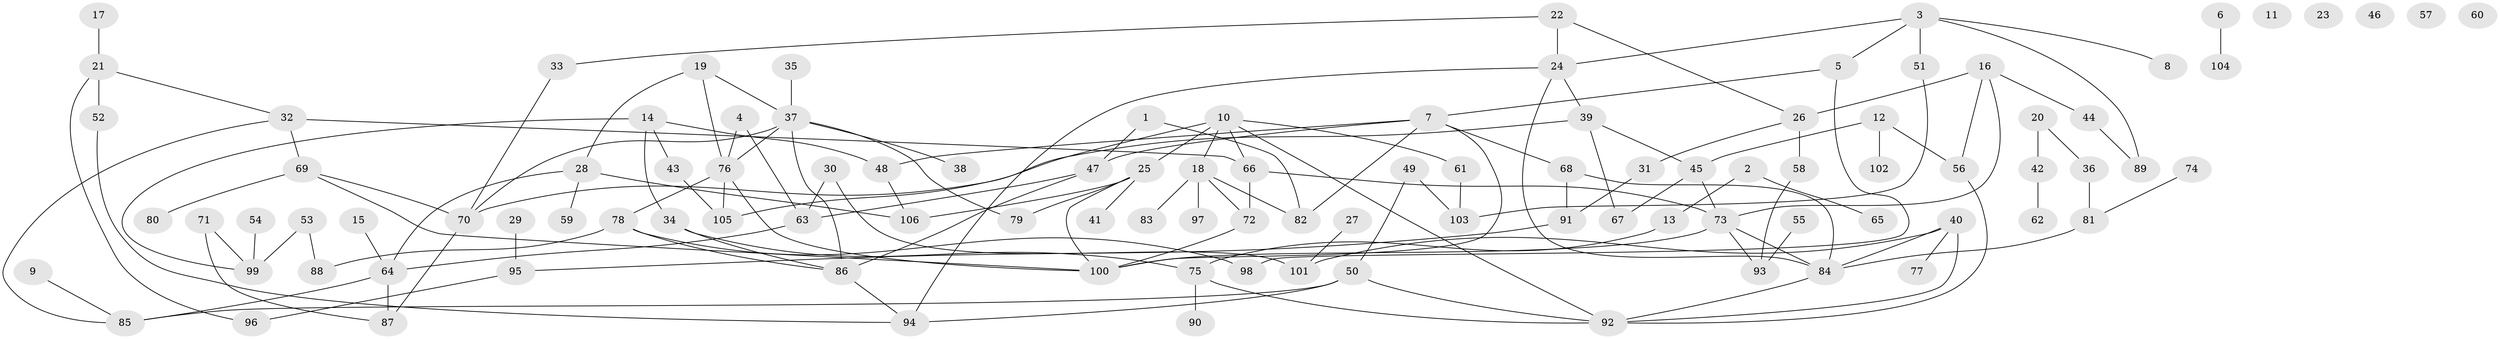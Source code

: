 // coarse degree distribution, {2: 0.2, 5: 0.09333333333333334, 4: 0.10666666666666667, 3: 0.16, 1: 0.24, 8: 0.05333333333333334, 0: 0.06666666666666667, 6: 0.05333333333333334, 10: 0.013333333333333334, 7: 0.013333333333333334}
// Generated by graph-tools (version 1.1) at 2025/23/03/03/25 07:23:28]
// undirected, 106 vertices, 145 edges
graph export_dot {
graph [start="1"]
  node [color=gray90,style=filled];
  1;
  2;
  3;
  4;
  5;
  6;
  7;
  8;
  9;
  10;
  11;
  12;
  13;
  14;
  15;
  16;
  17;
  18;
  19;
  20;
  21;
  22;
  23;
  24;
  25;
  26;
  27;
  28;
  29;
  30;
  31;
  32;
  33;
  34;
  35;
  36;
  37;
  38;
  39;
  40;
  41;
  42;
  43;
  44;
  45;
  46;
  47;
  48;
  49;
  50;
  51;
  52;
  53;
  54;
  55;
  56;
  57;
  58;
  59;
  60;
  61;
  62;
  63;
  64;
  65;
  66;
  67;
  68;
  69;
  70;
  71;
  72;
  73;
  74;
  75;
  76;
  77;
  78;
  79;
  80;
  81;
  82;
  83;
  84;
  85;
  86;
  87;
  88;
  89;
  90;
  91;
  92;
  93;
  94;
  95;
  96;
  97;
  98;
  99;
  100;
  101;
  102;
  103;
  104;
  105;
  106;
  1 -- 47;
  1 -- 82;
  2 -- 13;
  2 -- 65;
  3 -- 5;
  3 -- 8;
  3 -- 24;
  3 -- 51;
  3 -- 89;
  4 -- 63;
  4 -- 76;
  5 -- 7;
  5 -- 98;
  6 -- 104;
  7 -- 47;
  7 -- 48;
  7 -- 68;
  7 -- 82;
  7 -- 100;
  9 -- 85;
  10 -- 18;
  10 -- 25;
  10 -- 61;
  10 -- 66;
  10 -- 92;
  10 -- 105;
  12 -- 45;
  12 -- 56;
  12 -- 102;
  13 -- 75;
  14 -- 34;
  14 -- 43;
  14 -- 48;
  14 -- 99;
  15 -- 64;
  16 -- 26;
  16 -- 44;
  16 -- 56;
  16 -- 73;
  17 -- 21;
  18 -- 72;
  18 -- 82;
  18 -- 83;
  18 -- 97;
  19 -- 28;
  19 -- 37;
  19 -- 76;
  20 -- 36;
  20 -- 42;
  21 -- 32;
  21 -- 52;
  21 -- 96;
  22 -- 24;
  22 -- 26;
  22 -- 33;
  24 -- 39;
  24 -- 84;
  24 -- 94;
  25 -- 41;
  25 -- 79;
  25 -- 100;
  25 -- 106;
  26 -- 31;
  26 -- 58;
  27 -- 101;
  28 -- 59;
  28 -- 64;
  28 -- 106;
  29 -- 95;
  30 -- 63;
  30 -- 101;
  31 -- 91;
  32 -- 66;
  32 -- 69;
  32 -- 85;
  33 -- 70;
  34 -- 75;
  34 -- 86;
  35 -- 37;
  36 -- 81;
  37 -- 38;
  37 -- 70;
  37 -- 76;
  37 -- 79;
  37 -- 86;
  39 -- 45;
  39 -- 67;
  39 -- 70;
  40 -- 77;
  40 -- 84;
  40 -- 92;
  40 -- 101;
  42 -- 62;
  43 -- 105;
  44 -- 89;
  45 -- 67;
  45 -- 73;
  47 -- 63;
  47 -- 86;
  48 -- 106;
  49 -- 50;
  49 -- 103;
  50 -- 85;
  50 -- 92;
  50 -- 94;
  51 -- 103;
  52 -- 94;
  53 -- 88;
  53 -- 99;
  54 -- 99;
  55 -- 93;
  56 -- 92;
  58 -- 93;
  61 -- 103;
  63 -- 64;
  64 -- 85;
  64 -- 87;
  66 -- 72;
  66 -- 73;
  68 -- 84;
  68 -- 91;
  69 -- 70;
  69 -- 80;
  69 -- 100;
  70 -- 87;
  71 -- 87;
  71 -- 99;
  72 -- 100;
  73 -- 84;
  73 -- 93;
  73 -- 100;
  74 -- 81;
  75 -- 90;
  75 -- 92;
  76 -- 78;
  76 -- 100;
  76 -- 105;
  78 -- 86;
  78 -- 88;
  78 -- 98;
  81 -- 84;
  84 -- 92;
  86 -- 94;
  91 -- 95;
  95 -- 96;
}

